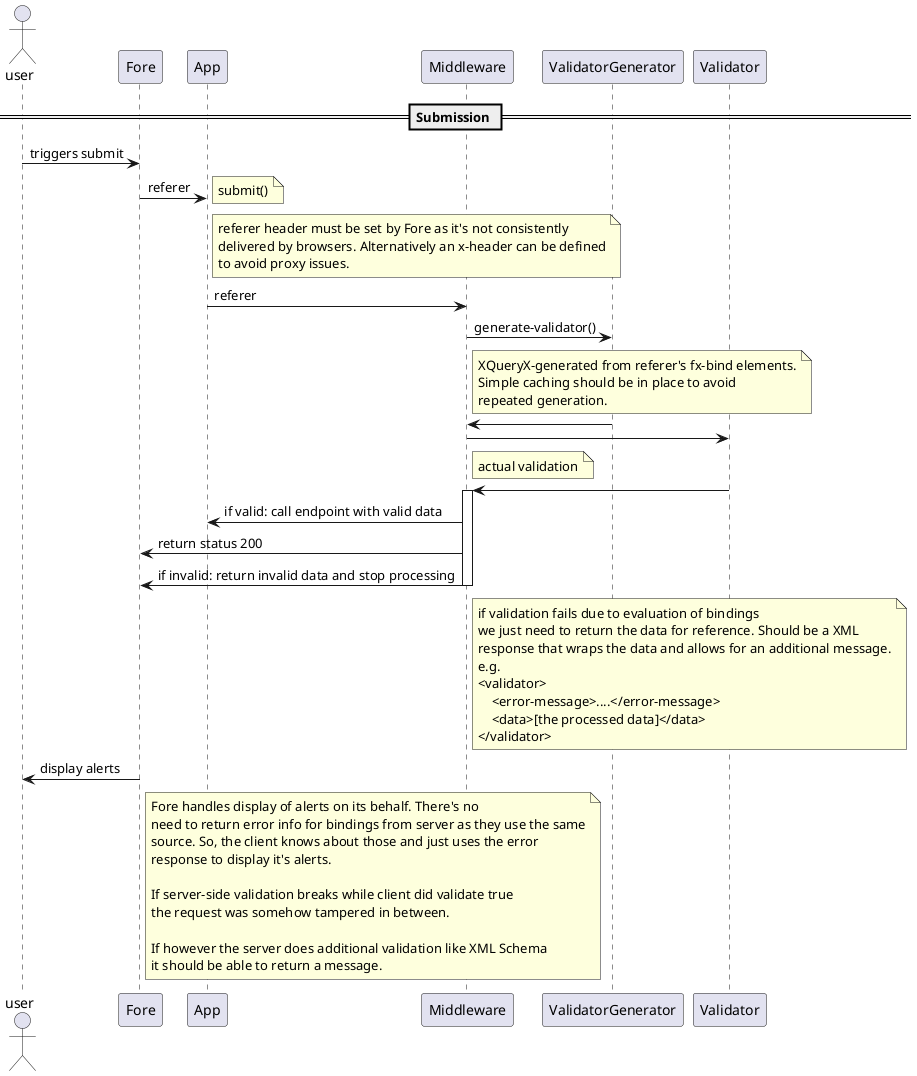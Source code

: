 @startuml

== Submission ==

actor user
user -> Fore:triggers submit
Fore -> App:referer
note right of App
referer header must be set by Fore as it's not consistently
delivered by browsers. Alternatively an x-header can be defined
to avoid proxy issues.
end note
note right: submit()

App -> Middleware:referer
Middleware -> ValidatorGenerator:generate-validator()
note right of Middleware
XQueryX-generated from referer's fx-bind elements.
Simple caching should be in place to avoid
repeated generation.
end note
ValidatorGenerator -> Middleware

Middleware -> Validator

note right of Middleware
actual validation
end note
Validator -> Middleware

activate Middleware
Middleware -> App: if valid: call endpoint with valid data
Middleware -> Fore: return status 200

Middleware -> Fore: if invalid: return invalid data and stop processing
deactivate
note right of Middleware
if validation fails due to evaluation of bindings
we just need to return the data for reference. Should be a XML
response that wraps the data and allows for an additional message.
e.g.
<validator>
    <error-message>....</error-message>
    <data>[the processed data]</data>
</validator>
end note

Fore -> user: display alerts
note right of Fore
Fore handles display of alerts on its behalf. There's no
need to return error info for bindings from server as they use the same
source. So, the client knows about those and just uses the error
response to display it's alerts.

If server-side validation breaks while client did validate true
the request was somehow tampered in between.

If however the server does additional validation like XML Schema
it should be able to return a message.
end note
@enduml